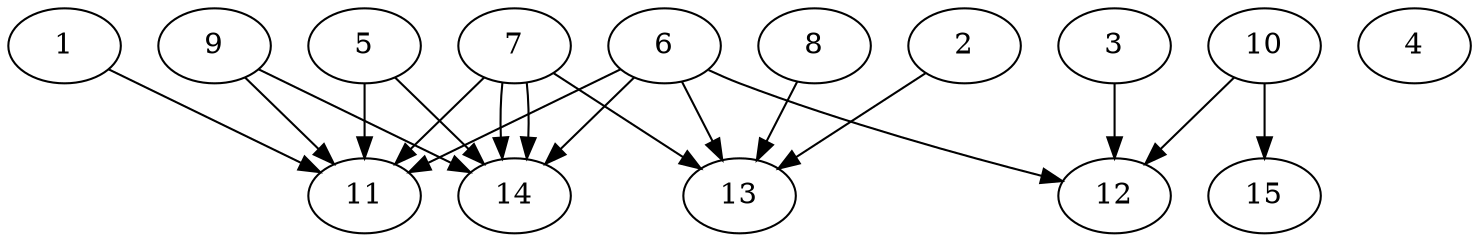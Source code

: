 // DAG automatically generated by daggen at Thu Oct  3 13:59:26 2019
// ./daggen --dot -n 15 --ccr 0.4 --fat 0.9 --regular 0.9 --density 0.5 --mindata 5242880 --maxdata 52428800 
digraph G {
  1 [size="64514560", alpha="0.10", expect_size="25805824"] 
  1 -> 11 [size ="25805824"]
  2 [size="55114240", alpha="0.09", expect_size="22045696"] 
  2 -> 13 [size ="22045696"]
  3 [size="82954240", alpha="0.00", expect_size="33181696"] 
  3 -> 12 [size ="33181696"]
  4 [size="131000320", alpha="0.09", expect_size="52400128"] 
  5 [size="27223040", alpha="0.07", expect_size="10889216"] 
  5 -> 11 [size ="10889216"]
  5 -> 14 [size ="10889216"]
  6 [size="51397120", alpha="0.06", expect_size="20558848"] 
  6 -> 11 [size ="20558848"]
  6 -> 12 [size ="20558848"]
  6 -> 13 [size ="20558848"]
  6 -> 14 [size ="20558848"]
  7 [size="116298240", alpha="0.17", expect_size="46519296"] 
  7 -> 11 [size ="46519296"]
  7 -> 13 [size ="46519296"]
  7 -> 14 [size ="46519296"]
  7 -> 14 [size ="46519296"]
  8 [size="36784640", alpha="0.17", expect_size="14713856"] 
  8 -> 13 [size ="14713856"]
  9 [size="25103360", alpha="0.09", expect_size="10041344"] 
  9 -> 11 [size ="10041344"]
  9 -> 14 [size ="10041344"]
  10 [size="48698880", alpha="0.19", expect_size="19479552"] 
  10 -> 12 [size ="19479552"]
  10 -> 15 [size ="19479552"]
  11 [size="112803840", alpha="0.11", expect_size="45121536"] 
  12 [size="51770880", alpha="0.04", expect_size="20708352"] 
  13 [size="102543360", alpha="0.19", expect_size="41017344"] 
  14 [size="103992320", alpha="0.16", expect_size="41596928"] 
  15 [size="36193280", alpha="0.11", expect_size="14477312"] 
}
